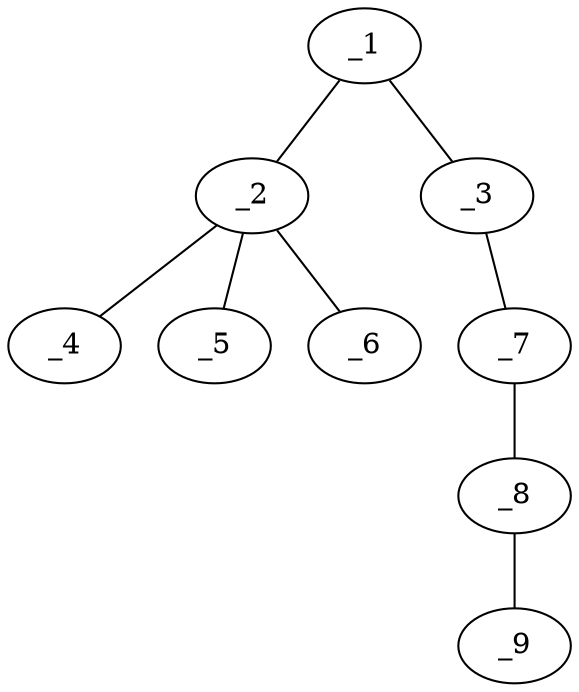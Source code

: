 graph molid342024 {
	_1	 [charge=0,
		chem=5,
		symbol="S  ",
		x="3.7321",
		y="0.5"];
	_2	 [charge=0,
		chem=1,
		symbol="C  ",
		x="2.866",
		y=0];
	_1 -- _2	 [valence=1];
	_3	 [charge=0,
		chem=5,
		symbol="S  ",
		x="4.5981",
		y=0];
	_1 -- _3	 [valence=1];
	_4	 [charge=0,
		chem=1,
		symbol="C  ",
		x=2,
		y="-0.5"];
	_2 -- _4	 [valence=1];
	_5	 [charge=0,
		chem=1,
		symbol="C  ",
		x="3.366",
		y="-0.866"];
	_2 -- _5	 [valence=1];
	_6	 [charge=0,
		chem=1,
		symbol="C  ",
		x="2.366",
		y="0.866"];
	_2 -- _6	 [valence=1];
	_7	 [charge=0,
		chem=1,
		symbol="C  ",
		x="5.4641",
		y="0.5"];
	_3 -- _7	 [valence=1];
	_8	 [charge=0,
		chem=1,
		symbol="C  ",
		x="6.3301",
		y=0];
	_7 -- _8	 [valence=1];
	_9	 [charge=0,
		chem=4,
		symbol="N  ",
		x="7.1962",
		y="0.5"];
	_8 -- _9	 [valence=1];
}
